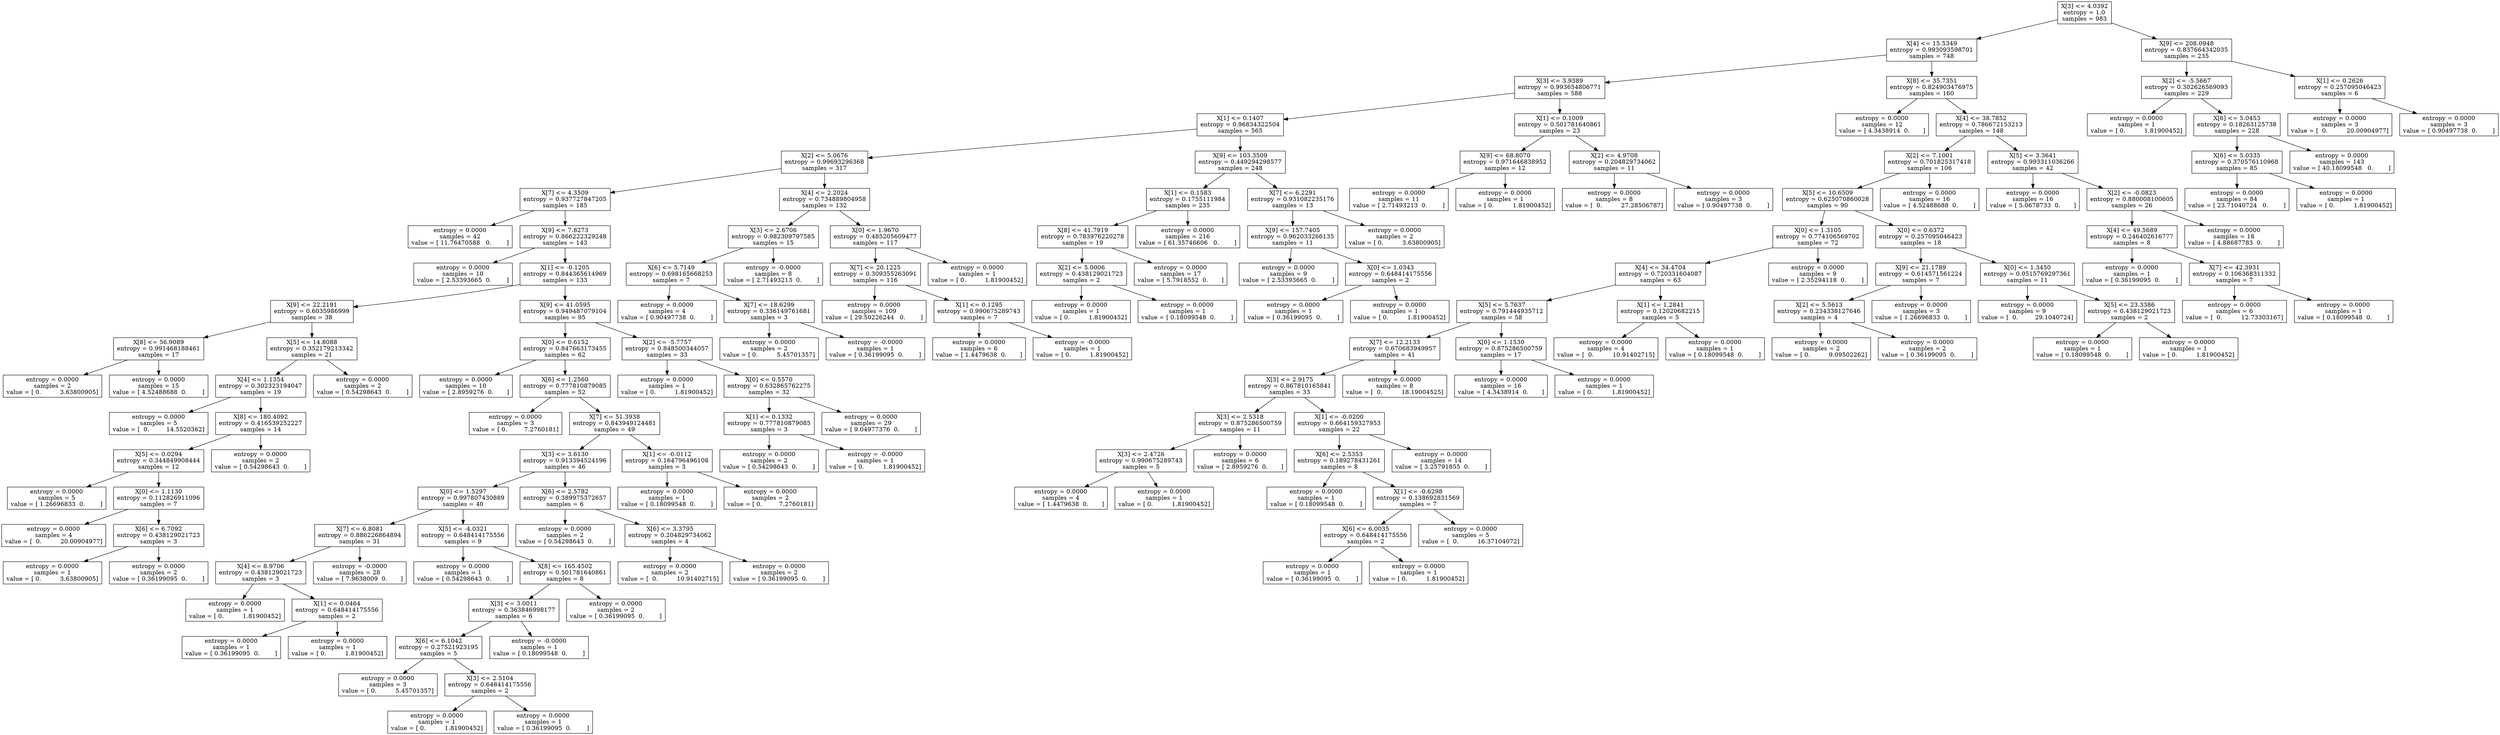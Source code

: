 digraph Tree {
0 [label="X[3] <= 4.0392\nentropy = 1.0\nsamples = 983", shape="box"] ;
1 [label="X[4] <= 15.5349\nentropy = 0.993093598701\nsamples = 748", shape="box"] ;
0 -> 1 ;
2 [label="X[3] <= 3.9389\nentropy = 0.993654806771\nsamples = 588", shape="box"] ;
1 -> 2 ;
3 [label="X[1] <= 0.1407\nentropy = 0.96834322504\nsamples = 565", shape="box"] ;
2 -> 3 ;
4 [label="X[2] <= 5.0676\nentropy = 0.99693296368\nsamples = 317", shape="box"] ;
3 -> 4 ;
5 [label="X[7] <= 4.3509\nentropy = 0.937727847205\nsamples = 185", shape="box"] ;
4 -> 5 ;
6 [label="entropy = 0.0000\nsamples = 42\nvalue = [ 11.76470588   0.        ]", shape="box"] ;
5 -> 6 ;
7 [label="X[9] <= 7.8273\nentropy = 0.866222329248\nsamples = 143", shape="box"] ;
5 -> 7 ;
8 [label="entropy = 0.0000\nsamples = 10\nvalue = [ 2.53393665  0.        ]", shape="box"] ;
7 -> 8 ;
9 [label="X[1] <= -0.1205\nentropy = 0.844365614969\nsamples = 133", shape="box"] ;
7 -> 9 ;
10 [label="X[9] <= 22.2191\nentropy = 0.6035986999\nsamples = 38", shape="box"] ;
9 -> 10 ;
11 [label="X[8] <= 56.9089\nentropy = 0.991468188461\nsamples = 17", shape="box"] ;
10 -> 11 ;
12 [label="entropy = 0.0000\nsamples = 2\nvalue = [ 0.          3.63800905]", shape="box"] ;
11 -> 12 ;
13 [label="entropy = 0.0000\nsamples = 15\nvalue = [ 4.52488688  0.        ]", shape="box"] ;
11 -> 13 ;
14 [label="X[5] <= 14.8088\nentropy = 0.352179213342\nsamples = 21", shape="box"] ;
10 -> 14 ;
15 [label="X[4] <= 1.1354\nentropy = 0.302323194047\nsamples = 19", shape="box"] ;
14 -> 15 ;
16 [label="entropy = 0.0000\nsamples = 5\nvalue = [  0.         14.5520362]", shape="box"] ;
15 -> 16 ;
17 [label="X[8] <= 180.4092\nentropy = 0.416539252227\nsamples = 14", shape="box"] ;
15 -> 17 ;
18 [label="X[5] <= 0.0294\nentropy = 0.344849908444\nsamples = 12", shape="box"] ;
17 -> 18 ;
19 [label="entropy = 0.0000\nsamples = 5\nvalue = [ 1.26696833  0.        ]", shape="box"] ;
18 -> 19 ;
20 [label="X[0] <= 1.1130\nentropy = 0.112826911096\nsamples = 7", shape="box"] ;
18 -> 20 ;
21 [label="entropy = 0.0000\nsamples = 4\nvalue = [  0.          20.00904977]", shape="box"] ;
20 -> 21 ;
22 [label="X[6] <= 6.7092\nentropy = 0.438129021723\nsamples = 3", shape="box"] ;
20 -> 22 ;
23 [label="entropy = 0.0000\nsamples = 1\nvalue = [ 0.          3.63800905]", shape="box"] ;
22 -> 23 ;
24 [label="entropy = 0.0000\nsamples = 2\nvalue = [ 0.36199095  0.        ]", shape="box"] ;
22 -> 24 ;
25 [label="entropy = 0.0000\nsamples = 2\nvalue = [ 0.54298643  0.        ]", shape="box"] ;
17 -> 25 ;
26 [label="entropy = 0.0000\nsamples = 2\nvalue = [ 0.54298643  0.        ]", shape="box"] ;
14 -> 26 ;
27 [label="X[9] <= 41.0595\nentropy = 0.949487079104\nsamples = 95", shape="box"] ;
9 -> 27 ;
28 [label="X[0] <= 0.6152\nentropy = 0.847663173455\nsamples = 62", shape="box"] ;
27 -> 28 ;
29 [label="entropy = 0.0000\nsamples = 10\nvalue = [ 2.8959276  0.       ]", shape="box"] ;
28 -> 29 ;
30 [label="X[6] <= 1.2560\nentropy = 0.777810879085\nsamples = 52", shape="box"] ;
28 -> 30 ;
31 [label="entropy = 0.0000\nsamples = 3\nvalue = [ 0.         7.2760181]", shape="box"] ;
30 -> 31 ;
32 [label="X[7] <= 51.3938\nentropy = 0.843949124481\nsamples = 49", shape="box"] ;
30 -> 32 ;
33 [label="X[3] <= 3.6130\nentropy = 0.913394524196\nsamples = 46", shape="box"] ;
32 -> 33 ;
34 [label="X[0] <= 1.5297\nentropy = 0.997807430889\nsamples = 40", shape="box"] ;
33 -> 34 ;
35 [label="X[7] <= 6.8081\nentropy = 0.886226864894\nsamples = 31", shape="box"] ;
34 -> 35 ;
36 [label="X[4] <= 8.9706\nentropy = 0.438129021723\nsamples = 3", shape="box"] ;
35 -> 36 ;
37 [label="entropy = 0.0000\nsamples = 1\nvalue = [ 0.          1.81900452]", shape="box"] ;
36 -> 37 ;
38 [label="X[1] <= 0.0464\nentropy = 0.648414175556\nsamples = 2", shape="box"] ;
36 -> 38 ;
39 [label="entropy = 0.0000\nsamples = 1\nvalue = [ 0.36199095  0.        ]", shape="box"] ;
38 -> 39 ;
40 [label="entropy = 0.0000\nsamples = 1\nvalue = [ 0.          1.81900452]", shape="box"] ;
38 -> 40 ;
41 [label="entropy = -0.0000\nsamples = 28\nvalue = [ 7.9638009  0.       ]", shape="box"] ;
35 -> 41 ;
42 [label="X[5] <= -4.0321\nentropy = 0.648414175556\nsamples = 9", shape="box"] ;
34 -> 42 ;
43 [label="entropy = 0.0000\nsamples = 1\nvalue = [ 0.54298643  0.        ]", shape="box"] ;
42 -> 43 ;
44 [label="X[8] <= 165.4502\nentropy = 0.501781640861\nsamples = 8", shape="box"] ;
42 -> 44 ;
45 [label="X[3] <= 3.0011\nentropy = 0.363846998177\nsamples = 6", shape="box"] ;
44 -> 45 ;
46 [label="X[6] <= 6.1042\nentropy = 0.27521923195\nsamples = 5", shape="box"] ;
45 -> 46 ;
47 [label="entropy = 0.0000\nsamples = 3\nvalue = [ 0.          5.45701357]", shape="box"] ;
46 -> 47 ;
48 [label="X[3] <= 2.5104\nentropy = 0.648414175556\nsamples = 2", shape="box"] ;
46 -> 48 ;
49 [label="entropy = 0.0000\nsamples = 1\nvalue = [ 0.          1.81900452]", shape="box"] ;
48 -> 49 ;
50 [label="entropy = 0.0000\nsamples = 1\nvalue = [ 0.36199095  0.        ]", shape="box"] ;
48 -> 50 ;
51 [label="entropy = -0.0000\nsamples = 1\nvalue = [ 0.18099548  0.        ]", shape="box"] ;
45 -> 51 ;
52 [label="entropy = 0.0000\nsamples = 2\nvalue = [ 0.36199095  0.        ]", shape="box"] ;
44 -> 52 ;
53 [label="X[6] <= 2.5782\nentropy = 0.389975372657\nsamples = 6", shape="box"] ;
33 -> 53 ;
54 [label="entropy = 0.0000\nsamples = 2\nvalue = [ 0.54298643  0.        ]", shape="box"] ;
53 -> 54 ;
55 [label="X[6] <= 3.3795\nentropy = 0.204829734062\nsamples = 4", shape="box"] ;
53 -> 55 ;
56 [label="entropy = 0.0000\nsamples = 2\nvalue = [  0.          10.91402715]", shape="box"] ;
55 -> 56 ;
57 [label="entropy = 0.0000\nsamples = 2\nvalue = [ 0.36199095  0.        ]", shape="box"] ;
55 -> 57 ;
58 [label="X[1] <= -0.0112\nentropy = 0.164796496108\nsamples = 3", shape="box"] ;
32 -> 58 ;
59 [label="entropy = 0.0000\nsamples = 1\nvalue = [ 0.18099548  0.        ]", shape="box"] ;
58 -> 59 ;
60 [label="entropy = 0.0000\nsamples = 2\nvalue = [ 0.         7.2760181]", shape="box"] ;
58 -> 60 ;
61 [label="X[2] <= -5.7757\nentropy = 0.848500344057\nsamples = 33", shape="box"] ;
27 -> 61 ;
62 [label="entropy = 0.0000\nsamples = 1\nvalue = [ 0.          1.81900452]", shape="box"] ;
61 -> 62 ;
63 [label="X[0] <= 0.5570\nentropy = 0.632865762275\nsamples = 32", shape="box"] ;
61 -> 63 ;
64 [label="X[1] <= 0.1332\nentropy = 0.777810879085\nsamples = 3", shape="box"] ;
63 -> 64 ;
65 [label="entropy = 0.0000\nsamples = 2\nvalue = [ 0.54298643  0.        ]", shape="box"] ;
64 -> 65 ;
66 [label="entropy = -0.0000\nsamples = 1\nvalue = [ 0.          1.81900452]", shape="box"] ;
64 -> 66 ;
67 [label="entropy = 0.0000\nsamples = 29\nvalue = [ 9.04977376  0.        ]", shape="box"] ;
63 -> 67 ;
68 [label="X[4] <= 2.2024\nentropy = 0.734889804958\nsamples = 132", shape="box"] ;
4 -> 68 ;
69 [label="X[3] <= 2.6706\nentropy = 0.982309797585\nsamples = 15", shape="box"] ;
68 -> 69 ;
70 [label="X[6] <= 5.7149\nentropy = 0.698165668253\nsamples = 7", shape="box"] ;
69 -> 70 ;
71 [label="entropy = 0.0000\nsamples = 4\nvalue = [ 0.90497738  0.        ]", shape="box"] ;
70 -> 71 ;
72 [label="X[7] <= 18.6299\nentropy = 0.336149761681\nsamples = 3", shape="box"] ;
70 -> 72 ;
73 [label="entropy = 0.0000\nsamples = 2\nvalue = [ 0.          5.45701357]", shape="box"] ;
72 -> 73 ;
74 [label="entropy = -0.0000\nsamples = 1\nvalue = [ 0.36199095  0.        ]", shape="box"] ;
72 -> 74 ;
75 [label="entropy = -0.0000\nsamples = 8\nvalue = [ 2.71493213  0.        ]", shape="box"] ;
69 -> 75 ;
76 [label="X[0] <= 1.9670\nentropy = 0.485205609477\nsamples = 117", shape="box"] ;
68 -> 76 ;
77 [label="X[7] <= 20.1225\nentropy = 0.309355263091\nsamples = 116", shape="box"] ;
76 -> 77 ;
78 [label="entropy = 0.0000\nsamples = 109\nvalue = [ 29.50226244   0.        ]", shape="box"] ;
77 -> 78 ;
79 [label="X[1] <= 0.1295\nentropy = 0.990675289743\nsamples = 7", shape="box"] ;
77 -> 79 ;
80 [label="entropy = 0.0000\nsamples = 6\nvalue = [ 1.4479638  0.       ]", shape="box"] ;
79 -> 80 ;
81 [label="entropy = -0.0000\nsamples = 1\nvalue = [ 0.          1.81900452]", shape="box"] ;
79 -> 81 ;
82 [label="entropy = 0.0000\nsamples = 1\nvalue = [ 0.          1.81900452]", shape="box"] ;
76 -> 82 ;
83 [label="X[9] <= 103.3509\nentropy = 0.449294298577\nsamples = 248", shape="box"] ;
3 -> 83 ;
84 [label="X[1] <= 0.1583\nentropy = 0.1755111984\nsamples = 235", shape="box"] ;
83 -> 84 ;
85 [label="X[8] <= 41.7919\nentropy = 0.783976220278\nsamples = 19", shape="box"] ;
84 -> 85 ;
86 [label="X[2] <= 5.0006\nentropy = 0.438129021723\nsamples = 2", shape="box"] ;
85 -> 86 ;
87 [label="entropy = 0.0000\nsamples = 1\nvalue = [ 0.          1.81900452]", shape="box"] ;
86 -> 87 ;
88 [label="entropy = 0.0000\nsamples = 1\nvalue = [ 0.18099548  0.        ]", shape="box"] ;
86 -> 88 ;
89 [label="entropy = 0.0000\nsamples = 17\nvalue = [ 5.7918552  0.       ]", shape="box"] ;
85 -> 89 ;
90 [label="entropy = 0.0000\nsamples = 216\nvalue = [ 61.35746606   0.        ]", shape="box"] ;
84 -> 90 ;
91 [label="X[7] <= 6.2291\nentropy = 0.931082235176\nsamples = 13", shape="box"] ;
83 -> 91 ;
92 [label="X[9] <= 157.7405\nentropy = 0.962033266135\nsamples = 11", shape="box"] ;
91 -> 92 ;
93 [label="entropy = 0.0000\nsamples = 9\nvalue = [ 2.53393665  0.        ]", shape="box"] ;
92 -> 93 ;
94 [label="X[0] <= 1.0343\nentropy = 0.648414175556\nsamples = 2", shape="box"] ;
92 -> 94 ;
95 [label="entropy = 0.0000\nsamples = 1\nvalue = [ 0.36199095  0.        ]", shape="box"] ;
94 -> 95 ;
96 [label="entropy = 0.0000\nsamples = 1\nvalue = [ 0.          1.81900452]", shape="box"] ;
94 -> 96 ;
97 [label="entropy = 0.0000\nsamples = 2\nvalue = [ 0.          3.63800905]", shape="box"] ;
91 -> 97 ;
98 [label="X[1] <= 0.1009\nentropy = 0.501781640861\nsamples = 23", shape="box"] ;
2 -> 98 ;
99 [label="X[9] <= 68.8070\nentropy = 0.971646838952\nsamples = 12", shape="box"] ;
98 -> 99 ;
100 [label="entropy = 0.0000\nsamples = 11\nvalue = [ 2.71493213  0.        ]", shape="box"] ;
99 -> 100 ;
101 [label="entropy = 0.0000\nsamples = 1\nvalue = [ 0.          1.81900452]", shape="box"] ;
99 -> 101 ;
102 [label="X[2] <= 4.9708\nentropy = 0.204829734062\nsamples = 11", shape="box"] ;
98 -> 102 ;
103 [label="entropy = 0.0000\nsamples = 8\nvalue = [  0.          27.28506787]", shape="box"] ;
102 -> 103 ;
104 [label="entropy = 0.0000\nsamples = 3\nvalue = [ 0.90497738  0.        ]", shape="box"] ;
102 -> 104 ;
105 [label="X[8] <= 35.7351\nentropy = 0.824903476975\nsamples = 160", shape="box"] ;
1 -> 105 ;
106 [label="entropy = 0.0000\nsamples = 12\nvalue = [ 4.3438914  0.       ]", shape="box"] ;
105 -> 106 ;
107 [label="X[4] <= 38.7852\nentropy = 0.786672153213\nsamples = 148", shape="box"] ;
105 -> 107 ;
108 [label="X[2] <= 7.1001\nentropy = 0.701825317418\nsamples = 106", shape="box"] ;
107 -> 108 ;
109 [label="X[5] <= 10.6509\nentropy = 0.625070860028\nsamples = 90", shape="box"] ;
108 -> 109 ;
110 [label="X[0] <= 1.3105\nentropy = 0.774106569702\nsamples = 72", shape="box"] ;
109 -> 110 ;
111 [label="X[4] <= 34.4704\nentropy = 0.720331604087\nsamples = 63", shape="box"] ;
110 -> 111 ;
112 [label="X[5] <= 5.7637\nentropy = 0.791444935712\nsamples = 58", shape="box"] ;
111 -> 112 ;
113 [label="X[7] <= 12.2133\nentropy = 0.670683949957\nsamples = 41", shape="box"] ;
112 -> 113 ;
114 [label="X[3] <= 2.9175\nentropy = 0.867810165841\nsamples = 33", shape="box"] ;
113 -> 114 ;
115 [label="X[3] <= 2.5318\nentropy = 0.875286500759\nsamples = 11", shape="box"] ;
114 -> 115 ;
116 [label="X[3] <= 2.4726\nentropy = 0.990675289743\nsamples = 5", shape="box"] ;
115 -> 116 ;
117 [label="entropy = 0.0000\nsamples = 4\nvalue = [ 1.4479638  0.       ]", shape="box"] ;
116 -> 117 ;
118 [label="entropy = 0.0000\nsamples = 1\nvalue = [ 0.          1.81900452]", shape="box"] ;
116 -> 118 ;
119 [label="entropy = 0.0000\nsamples = 6\nvalue = [ 2.8959276  0.       ]", shape="box"] ;
115 -> 119 ;
120 [label="X[1] <= -0.0200\nentropy = 0.664159327953\nsamples = 22", shape="box"] ;
114 -> 120 ;
121 [label="X[6] <= 2.5353\nentropy = 0.189278431261\nsamples = 8", shape="box"] ;
120 -> 121 ;
122 [label="entropy = 0.0000\nsamples = 1\nvalue = [ 0.18099548  0.        ]", shape="box"] ;
121 -> 122 ;
123 [label="X[1] <= -0.6298\nentropy = 0.138692831569\nsamples = 7", shape="box"] ;
121 -> 123 ;
124 [label="X[6] <= 6.0035\nentropy = 0.648414175556\nsamples = 2", shape="box"] ;
123 -> 124 ;
125 [label="entropy = 0.0000\nsamples = 1\nvalue = [ 0.36199095  0.        ]", shape="box"] ;
124 -> 125 ;
126 [label="entropy = 0.0000\nsamples = 1\nvalue = [ 0.          1.81900452]", shape="box"] ;
124 -> 126 ;
127 [label="entropy = 0.0000\nsamples = 5\nvalue = [  0.          16.37104072]", shape="box"] ;
123 -> 127 ;
128 [label="entropy = 0.0000\nsamples = 14\nvalue = [ 3.25791855  0.        ]", shape="box"] ;
120 -> 128 ;
129 [label="entropy = 0.0000\nsamples = 8\nvalue = [  0.          18.19004525]", shape="box"] ;
113 -> 129 ;
130 [label="X[0] <= 1.1530\nentropy = 0.875286500759\nsamples = 17", shape="box"] ;
112 -> 130 ;
131 [label="entropy = 0.0000\nsamples = 16\nvalue = [ 4.3438914  0.       ]", shape="box"] ;
130 -> 131 ;
132 [label="entropy = 0.0000\nsamples = 1\nvalue = [ 0.          1.81900452]", shape="box"] ;
130 -> 132 ;
133 [label="X[1] <= 1.2841\nentropy = 0.12020682215\nsamples = 5", shape="box"] ;
111 -> 133 ;
134 [label="entropy = 0.0000\nsamples = 4\nvalue = [  0.          10.91402715]", shape="box"] ;
133 -> 134 ;
135 [label="entropy = 0.0000\nsamples = 1\nvalue = [ 0.18099548  0.        ]", shape="box"] ;
133 -> 135 ;
136 [label="entropy = 0.0000\nsamples = 9\nvalue = [ 2.35294118  0.        ]", shape="box"] ;
110 -> 136 ;
137 [label="X[0] <= 0.6372\nentropy = 0.257095046423\nsamples = 18", shape="box"] ;
109 -> 137 ;
138 [label="X[9] <= 21.1789\nentropy = 0.614571561224\nsamples = 7", shape="box"] ;
137 -> 138 ;
139 [label="X[2] <= 5.5613\nentropy = 0.234338127646\nsamples = 4", shape="box"] ;
138 -> 139 ;
140 [label="entropy = 0.0000\nsamples = 2\nvalue = [ 0.          9.09502262]", shape="box"] ;
139 -> 140 ;
141 [label="entropy = 0.0000\nsamples = 2\nvalue = [ 0.36199095  0.        ]", shape="box"] ;
139 -> 141 ;
142 [label="entropy = 0.0000\nsamples = 3\nvalue = [ 1.26696833  0.        ]", shape="box"] ;
138 -> 142 ;
143 [label="X[0] <= 1.3450\nentropy = 0.0515769297361\nsamples = 11", shape="box"] ;
137 -> 143 ;
144 [label="entropy = 0.0000\nsamples = 9\nvalue = [  0.         29.1040724]", shape="box"] ;
143 -> 144 ;
145 [label="X[5] <= 23.3386\nentropy = 0.438129021723\nsamples = 2", shape="box"] ;
143 -> 145 ;
146 [label="entropy = 0.0000\nsamples = 1\nvalue = [ 0.18099548  0.        ]", shape="box"] ;
145 -> 146 ;
147 [label="entropy = 0.0000\nsamples = 1\nvalue = [ 0.          1.81900452]", shape="box"] ;
145 -> 147 ;
148 [label="entropy = 0.0000\nsamples = 16\nvalue = [ 4.52488688  0.        ]", shape="box"] ;
108 -> 148 ;
149 [label="X[5] <= 3.3641\nentropy = 0.993311036266\nsamples = 42", shape="box"] ;
107 -> 149 ;
150 [label="entropy = 0.0000\nsamples = 16\nvalue = [ 5.0678733  0.       ]", shape="box"] ;
149 -> 150 ;
151 [label="X[2] <= -0.0823\nentropy = 0.880008100605\nsamples = 26", shape="box"] ;
149 -> 151 ;
152 [label="X[4] <= 49.5689\nentropy = 0.246402616777\nsamples = 8", shape="box"] ;
151 -> 152 ;
153 [label="entropy = 0.0000\nsamples = 1\nvalue = [ 0.36199095  0.        ]", shape="box"] ;
152 -> 153 ;
154 [label="X[7] <= 42.3931\nentropy = 0.106368311332\nsamples = 7", shape="box"] ;
152 -> 154 ;
155 [label="entropy = 0.0000\nsamples = 6\nvalue = [  0.          12.73303167]", shape="box"] ;
154 -> 155 ;
156 [label="entropy = 0.0000\nsamples = 1\nvalue = [ 0.18099548  0.        ]", shape="box"] ;
154 -> 156 ;
157 [label="entropy = 0.0000\nsamples = 18\nvalue = [ 4.88687783  0.        ]", shape="box"] ;
151 -> 157 ;
158 [label="X[9] <= 208.0948\nentropy = 0.837664342035\nsamples = 235", shape="box"] ;
0 -> 158 ;
159 [label="X[2] <= -5.5667\nentropy = 0.302626569093\nsamples = 229", shape="box"] ;
158 -> 159 ;
160 [label="entropy = 0.0000\nsamples = 1\nvalue = [ 0.          1.81900452]", shape="box"] ;
159 -> 160 ;
161 [label="X[6] <= 5.0453\nentropy = 0.18263125738\nsamples = 228", shape="box"] ;
159 -> 161 ;
162 [label="X[6] <= 5.0335\nentropy = 0.370576110968\nsamples = 85", shape="box"] ;
161 -> 162 ;
163 [label="entropy = 0.0000\nsamples = 84\nvalue = [ 23.71040724   0.        ]", shape="box"] ;
162 -> 163 ;
164 [label="entropy = 0.0000\nsamples = 1\nvalue = [ 0.          1.81900452]", shape="box"] ;
162 -> 164 ;
165 [label="entropy = 0.0000\nsamples = 143\nvalue = [ 40.18099548   0.        ]", shape="box"] ;
161 -> 165 ;
166 [label="X[1] <= 0.2626\nentropy = 0.257095046423\nsamples = 6", shape="box"] ;
158 -> 166 ;
167 [label="entropy = 0.0000\nsamples = 3\nvalue = [  0.          20.00904977]", shape="box"] ;
166 -> 167 ;
168 [label="entropy = 0.0000\nsamples = 3\nvalue = [ 0.90497738  0.        ]", shape="box"] ;
166 -> 168 ;
}